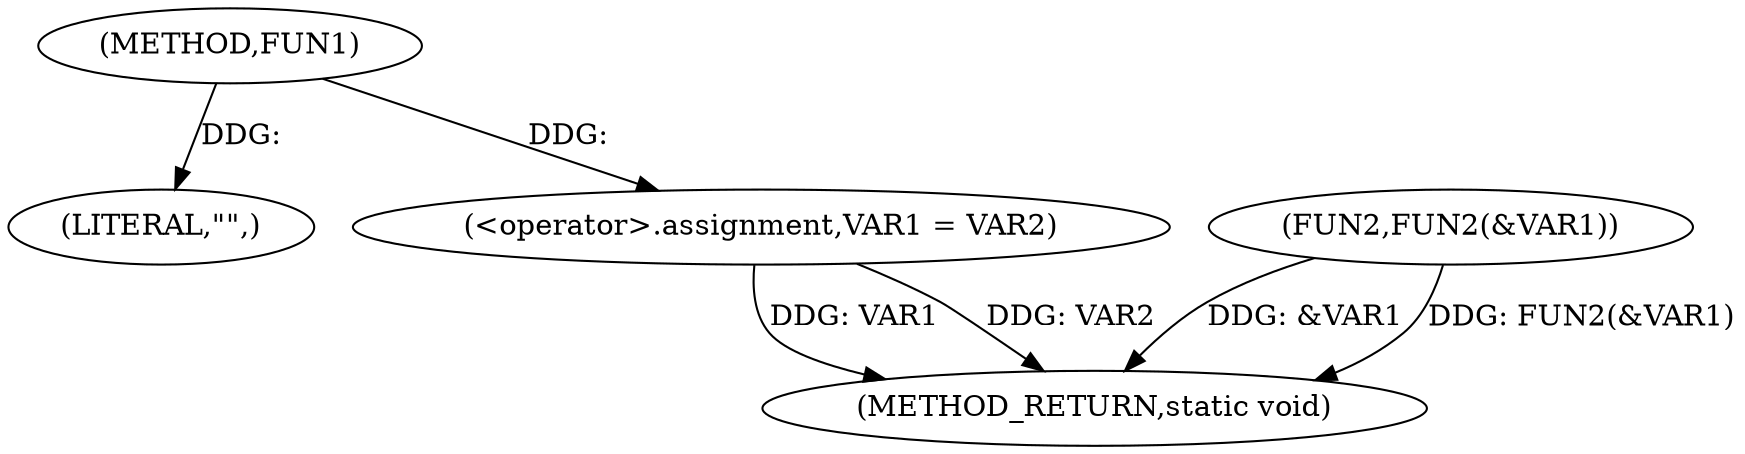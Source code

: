 digraph FUN1 {  
"1000100" [label = "(METHOD,FUN1)" ]
"1000110" [label = "(METHOD_RETURN,static void)" ]
"1000103" [label = "(LITERAL,\"\",)" ]
"1000104" [label = "(<operator>.assignment,VAR1 = VAR2)" ]
"1000107" [label = "(FUN2,FUN2(&VAR1))" ]
  "1000107" -> "1000110"  [ label = "DDG: &VAR1"] 
  "1000107" -> "1000110"  [ label = "DDG: FUN2(&VAR1)"] 
  "1000104" -> "1000110"  [ label = "DDG: VAR1"] 
  "1000104" -> "1000110"  [ label = "DDG: VAR2"] 
  "1000100" -> "1000103"  [ label = "DDG: "] 
  "1000100" -> "1000104"  [ label = "DDG: "] 
}
